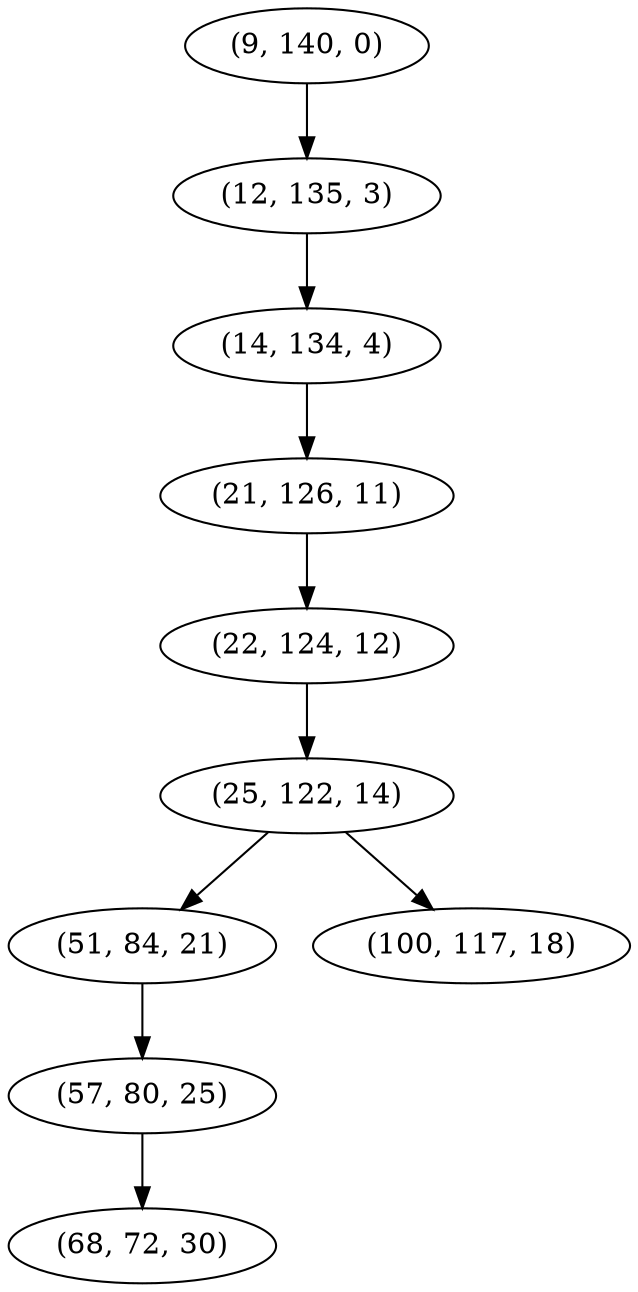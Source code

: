 digraph tree {
    "(9, 140, 0)";
    "(12, 135, 3)";
    "(14, 134, 4)";
    "(21, 126, 11)";
    "(22, 124, 12)";
    "(25, 122, 14)";
    "(51, 84, 21)";
    "(57, 80, 25)";
    "(68, 72, 30)";
    "(100, 117, 18)";
    "(9, 140, 0)" -> "(12, 135, 3)";
    "(12, 135, 3)" -> "(14, 134, 4)";
    "(14, 134, 4)" -> "(21, 126, 11)";
    "(21, 126, 11)" -> "(22, 124, 12)";
    "(22, 124, 12)" -> "(25, 122, 14)";
    "(25, 122, 14)" -> "(51, 84, 21)";
    "(25, 122, 14)" -> "(100, 117, 18)";
    "(51, 84, 21)" -> "(57, 80, 25)";
    "(57, 80, 25)" -> "(68, 72, 30)";
}
